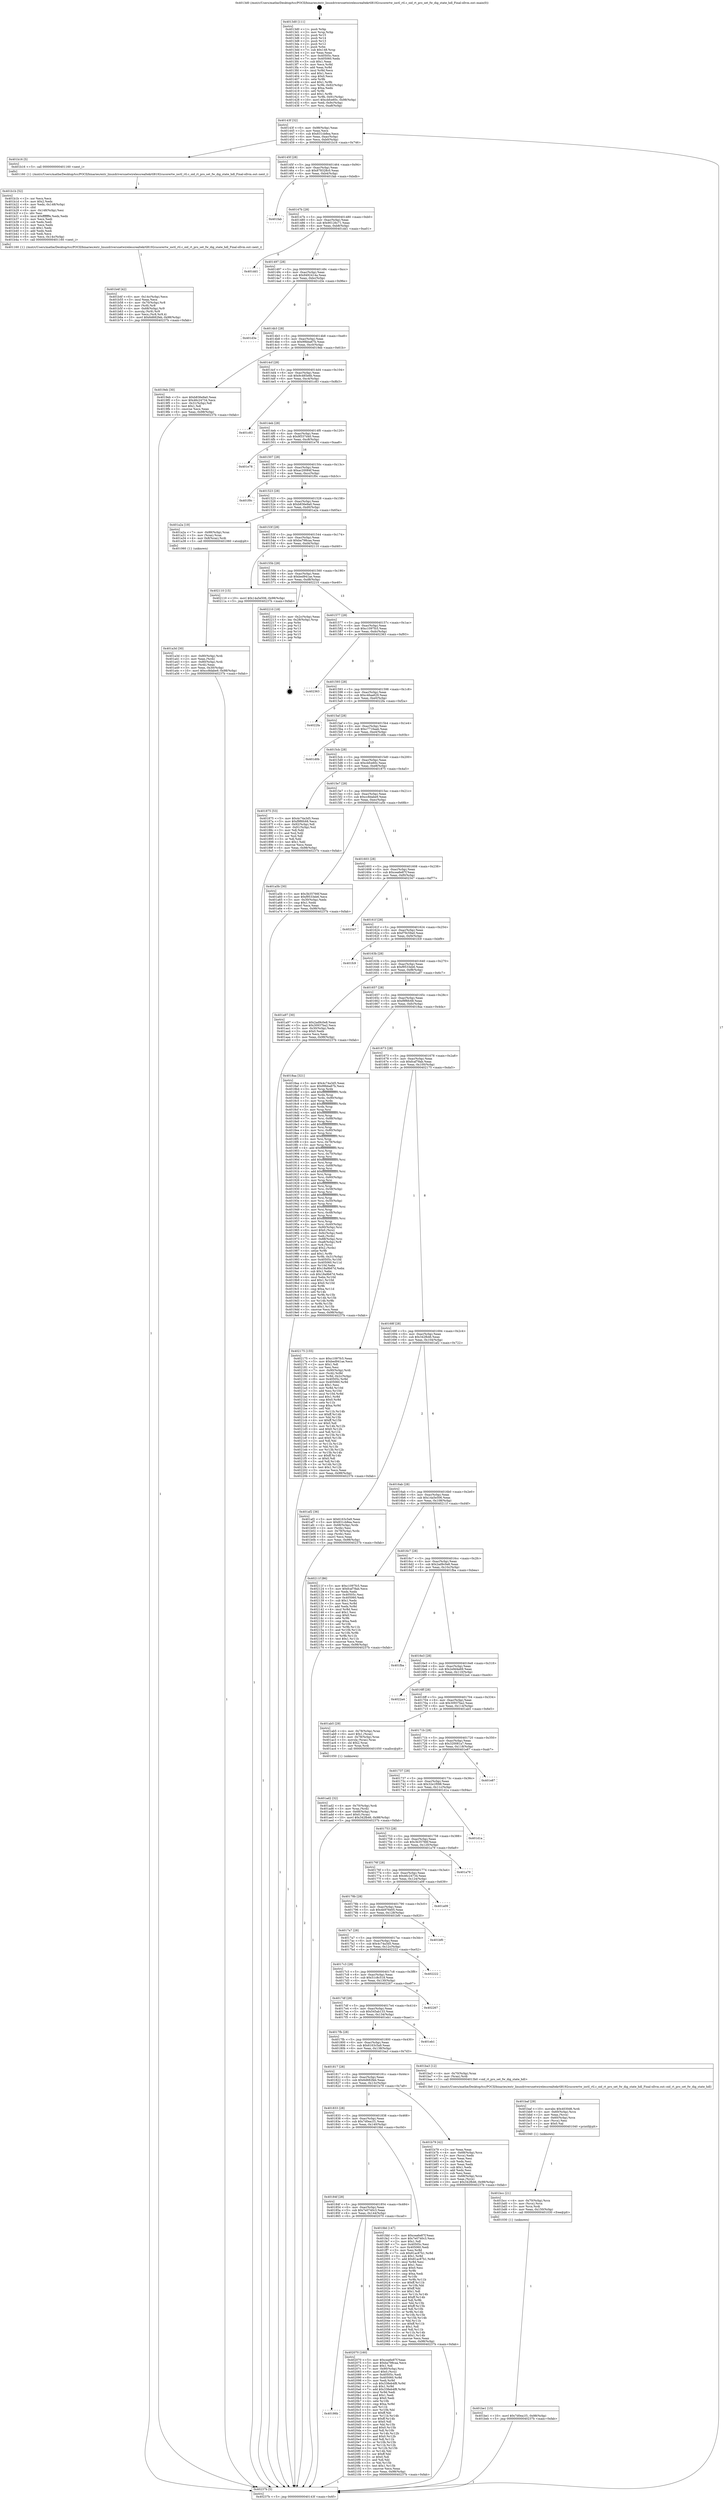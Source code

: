 digraph "0x4013d0" {
  label = "0x4013d0 (/mnt/c/Users/mathe/Desktop/tcc/POCII/binaries/extr_linuxdriversnetwirelessrealtekrtl8192cucorertw_ioctl_rtl.c_oid_rt_pro_set_fw_dig_state_hdl_Final-ollvm.out::main(0))"
  labelloc = "t"
  node[shape=record]

  Entry [label="",width=0.3,height=0.3,shape=circle,fillcolor=black,style=filled]
  "0x40143f" [label="{
     0x40143f [32]\l
     | [instrs]\l
     &nbsp;&nbsp;0x40143f \<+6\>: mov -0x98(%rbp),%eax\l
     &nbsp;&nbsp;0x401445 \<+2\>: mov %eax,%ecx\l
     &nbsp;&nbsp;0x401447 \<+6\>: sub $0x831cb8ea,%ecx\l
     &nbsp;&nbsp;0x40144d \<+6\>: mov %eax,-0xac(%rbp)\l
     &nbsp;&nbsp;0x401453 \<+6\>: mov %ecx,-0xb0(%rbp)\l
     &nbsp;&nbsp;0x401459 \<+6\>: je 0000000000401b16 \<main+0x746\>\l
  }"]
  "0x401b16" [label="{
     0x401b16 [5]\l
     | [instrs]\l
     &nbsp;&nbsp;0x401b16 \<+5\>: call 0000000000401160 \<next_i\>\l
     | [calls]\l
     &nbsp;&nbsp;0x401160 \{1\} (/mnt/c/Users/mathe/Desktop/tcc/POCII/binaries/extr_linuxdriversnetwirelessrealtekrtl8192cucorertw_ioctl_rtl.c_oid_rt_pro_set_fw_dig_state_hdl_Final-ollvm.out::next_i)\l
  }"]
  "0x40145f" [label="{
     0x40145f [28]\l
     | [instrs]\l
     &nbsp;&nbsp;0x40145f \<+5\>: jmp 0000000000401464 \<main+0x94\>\l
     &nbsp;&nbsp;0x401464 \<+6\>: mov -0xac(%rbp),%eax\l
     &nbsp;&nbsp;0x40146a \<+5\>: sub $0x878328c0,%eax\l
     &nbsp;&nbsp;0x40146f \<+6\>: mov %eax,-0xb4(%rbp)\l
     &nbsp;&nbsp;0x401475 \<+6\>: je 0000000000401fab \<main+0xbdb\>\l
  }"]
  Exit [label="",width=0.3,height=0.3,shape=circle,fillcolor=black,style=filled,peripheries=2]
  "0x401fab" [label="{
     0x401fab\l
  }", style=dashed]
  "0x40147b" [label="{
     0x40147b [28]\l
     | [instrs]\l
     &nbsp;&nbsp;0x40147b \<+5\>: jmp 0000000000401480 \<main+0xb0\>\l
     &nbsp;&nbsp;0x401480 \<+6\>: mov -0xac(%rbp),%eax\l
     &nbsp;&nbsp;0x401486 \<+5\>: sub $0x90126c71,%eax\l
     &nbsp;&nbsp;0x40148b \<+6\>: mov %eax,-0xb8(%rbp)\l
     &nbsp;&nbsp;0x401491 \<+6\>: je 0000000000401dd1 \<main+0xa01\>\l
  }"]
  "0x40186b" [label="{
     0x40186b\l
  }", style=dashed]
  "0x401dd1" [label="{
     0x401dd1\l
  }", style=dashed]
  "0x401497" [label="{
     0x401497 [28]\l
     | [instrs]\l
     &nbsp;&nbsp;0x401497 \<+5\>: jmp 000000000040149c \<main+0xcc\>\l
     &nbsp;&nbsp;0x40149c \<+6\>: mov -0xac(%rbp),%eax\l
     &nbsp;&nbsp;0x4014a2 \<+5\>: sub $0x9492414a,%eax\l
     &nbsp;&nbsp;0x4014a7 \<+6\>: mov %eax,-0xbc(%rbp)\l
     &nbsp;&nbsp;0x4014ad \<+6\>: je 0000000000401d3e \<main+0x96e\>\l
  }"]
  "0x402070" [label="{
     0x402070 [160]\l
     | [instrs]\l
     &nbsp;&nbsp;0x402070 \<+5\>: mov $0xcea6e87f,%eax\l
     &nbsp;&nbsp;0x402075 \<+5\>: mov $0xba798caa,%ecx\l
     &nbsp;&nbsp;0x40207a \<+2\>: mov $0x1,%dl\l
     &nbsp;&nbsp;0x40207c \<+7\>: mov -0x90(%rbp),%rsi\l
     &nbsp;&nbsp;0x402083 \<+6\>: movl $0x0,(%rsi)\l
     &nbsp;&nbsp;0x402089 \<+7\>: mov 0x40505c,%edi\l
     &nbsp;&nbsp;0x402090 \<+8\>: mov 0x405060,%r8d\l
     &nbsp;&nbsp;0x402098 \<+3\>: mov %edi,%r9d\l
     &nbsp;&nbsp;0x40209b \<+7\>: sub $0x338eb4f8,%r9d\l
     &nbsp;&nbsp;0x4020a2 \<+4\>: sub $0x1,%r9d\l
     &nbsp;&nbsp;0x4020a6 \<+7\>: add $0x338eb4f8,%r9d\l
     &nbsp;&nbsp;0x4020ad \<+4\>: imul %r9d,%edi\l
     &nbsp;&nbsp;0x4020b1 \<+3\>: and $0x1,%edi\l
     &nbsp;&nbsp;0x4020b4 \<+3\>: cmp $0x0,%edi\l
     &nbsp;&nbsp;0x4020b7 \<+4\>: sete %r10b\l
     &nbsp;&nbsp;0x4020bb \<+4\>: cmp $0xa,%r8d\l
     &nbsp;&nbsp;0x4020bf \<+4\>: setl %r11b\l
     &nbsp;&nbsp;0x4020c3 \<+3\>: mov %r10b,%bl\l
     &nbsp;&nbsp;0x4020c6 \<+3\>: xor $0xff,%bl\l
     &nbsp;&nbsp;0x4020c9 \<+3\>: mov %r11b,%r14b\l
     &nbsp;&nbsp;0x4020cc \<+4\>: xor $0xff,%r14b\l
     &nbsp;&nbsp;0x4020d0 \<+3\>: xor $0x0,%dl\l
     &nbsp;&nbsp;0x4020d3 \<+3\>: mov %bl,%r15b\l
     &nbsp;&nbsp;0x4020d6 \<+4\>: and $0x0,%r15b\l
     &nbsp;&nbsp;0x4020da \<+3\>: and %dl,%r10b\l
     &nbsp;&nbsp;0x4020dd \<+3\>: mov %r14b,%r12b\l
     &nbsp;&nbsp;0x4020e0 \<+4\>: and $0x0,%r12b\l
     &nbsp;&nbsp;0x4020e4 \<+3\>: and %dl,%r11b\l
     &nbsp;&nbsp;0x4020e7 \<+3\>: or %r10b,%r15b\l
     &nbsp;&nbsp;0x4020ea \<+3\>: or %r11b,%r12b\l
     &nbsp;&nbsp;0x4020ed \<+3\>: xor %r12b,%r15b\l
     &nbsp;&nbsp;0x4020f0 \<+3\>: or %r14b,%bl\l
     &nbsp;&nbsp;0x4020f3 \<+3\>: xor $0xff,%bl\l
     &nbsp;&nbsp;0x4020f6 \<+3\>: or $0x0,%dl\l
     &nbsp;&nbsp;0x4020f9 \<+2\>: and %dl,%bl\l
     &nbsp;&nbsp;0x4020fb \<+3\>: or %bl,%r15b\l
     &nbsp;&nbsp;0x4020fe \<+4\>: test $0x1,%r15b\l
     &nbsp;&nbsp;0x402102 \<+3\>: cmovne %ecx,%eax\l
     &nbsp;&nbsp;0x402105 \<+6\>: mov %eax,-0x98(%rbp)\l
     &nbsp;&nbsp;0x40210b \<+5\>: jmp 000000000040237b \<main+0xfab\>\l
  }"]
  "0x401d3e" [label="{
     0x401d3e\l
  }", style=dashed]
  "0x4014b3" [label="{
     0x4014b3 [28]\l
     | [instrs]\l
     &nbsp;&nbsp;0x4014b3 \<+5\>: jmp 00000000004014b8 \<main+0xe8\>\l
     &nbsp;&nbsp;0x4014b8 \<+6\>: mov -0xac(%rbp),%eax\l
     &nbsp;&nbsp;0x4014be \<+5\>: sub $0x99bba67b,%eax\l
     &nbsp;&nbsp;0x4014c3 \<+6\>: mov %eax,-0xc0(%rbp)\l
     &nbsp;&nbsp;0x4014c9 \<+6\>: je 00000000004019eb \<main+0x61b\>\l
  }"]
  "0x40184f" [label="{
     0x40184f [28]\l
     | [instrs]\l
     &nbsp;&nbsp;0x40184f \<+5\>: jmp 0000000000401854 \<main+0x484\>\l
     &nbsp;&nbsp;0x401854 \<+6\>: mov -0xac(%rbp),%eax\l
     &nbsp;&nbsp;0x40185a \<+5\>: sub $0x7e0740c3,%eax\l
     &nbsp;&nbsp;0x40185f \<+6\>: mov %eax,-0x144(%rbp)\l
     &nbsp;&nbsp;0x401865 \<+6\>: je 0000000000402070 \<main+0xca0\>\l
  }"]
  "0x4019eb" [label="{
     0x4019eb [30]\l
     | [instrs]\l
     &nbsp;&nbsp;0x4019eb \<+5\>: mov $0xb836e9a0,%eax\l
     &nbsp;&nbsp;0x4019f0 \<+5\>: mov $0x46c24734,%ecx\l
     &nbsp;&nbsp;0x4019f5 \<+3\>: mov -0x31(%rbp),%dl\l
     &nbsp;&nbsp;0x4019f8 \<+3\>: test $0x1,%dl\l
     &nbsp;&nbsp;0x4019fb \<+3\>: cmovne %ecx,%eax\l
     &nbsp;&nbsp;0x4019fe \<+6\>: mov %eax,-0x98(%rbp)\l
     &nbsp;&nbsp;0x401a04 \<+5\>: jmp 000000000040237b \<main+0xfab\>\l
  }"]
  "0x4014cf" [label="{
     0x4014cf [28]\l
     | [instrs]\l
     &nbsp;&nbsp;0x4014cf \<+5\>: jmp 00000000004014d4 \<main+0x104\>\l
     &nbsp;&nbsp;0x4014d4 \<+6\>: mov -0xac(%rbp),%eax\l
     &nbsp;&nbsp;0x4014da \<+5\>: sub $0x9c485e6b,%eax\l
     &nbsp;&nbsp;0x4014df \<+6\>: mov %eax,-0xc4(%rbp)\l
     &nbsp;&nbsp;0x4014e5 \<+6\>: je 0000000000401c83 \<main+0x8b3\>\l
  }"]
  "0x401fdd" [label="{
     0x401fdd [147]\l
     | [instrs]\l
     &nbsp;&nbsp;0x401fdd \<+5\>: mov $0xcea6e87f,%eax\l
     &nbsp;&nbsp;0x401fe2 \<+5\>: mov $0x7e0740c3,%ecx\l
     &nbsp;&nbsp;0x401fe7 \<+2\>: mov $0x1,%dl\l
     &nbsp;&nbsp;0x401fe9 \<+7\>: mov 0x40505c,%esi\l
     &nbsp;&nbsp;0x401ff0 \<+7\>: mov 0x405060,%edi\l
     &nbsp;&nbsp;0x401ff7 \<+3\>: mov %esi,%r8d\l
     &nbsp;&nbsp;0x401ffa \<+7\>: sub $0x81ac87b1,%r8d\l
     &nbsp;&nbsp;0x402001 \<+4\>: sub $0x1,%r8d\l
     &nbsp;&nbsp;0x402005 \<+7\>: add $0x81ac87b1,%r8d\l
     &nbsp;&nbsp;0x40200c \<+4\>: imul %r8d,%esi\l
     &nbsp;&nbsp;0x402010 \<+3\>: and $0x1,%esi\l
     &nbsp;&nbsp;0x402013 \<+3\>: cmp $0x0,%esi\l
     &nbsp;&nbsp;0x402016 \<+4\>: sete %r9b\l
     &nbsp;&nbsp;0x40201a \<+3\>: cmp $0xa,%edi\l
     &nbsp;&nbsp;0x40201d \<+4\>: setl %r10b\l
     &nbsp;&nbsp;0x402021 \<+3\>: mov %r9b,%r11b\l
     &nbsp;&nbsp;0x402024 \<+4\>: xor $0xff,%r11b\l
     &nbsp;&nbsp;0x402028 \<+3\>: mov %r10b,%bl\l
     &nbsp;&nbsp;0x40202b \<+3\>: xor $0xff,%bl\l
     &nbsp;&nbsp;0x40202e \<+3\>: xor $0x1,%dl\l
     &nbsp;&nbsp;0x402031 \<+3\>: mov %r11b,%r14b\l
     &nbsp;&nbsp;0x402034 \<+4\>: and $0xff,%r14b\l
     &nbsp;&nbsp;0x402038 \<+3\>: and %dl,%r9b\l
     &nbsp;&nbsp;0x40203b \<+3\>: mov %bl,%r15b\l
     &nbsp;&nbsp;0x40203e \<+4\>: and $0xff,%r15b\l
     &nbsp;&nbsp;0x402042 \<+3\>: and %dl,%r10b\l
     &nbsp;&nbsp;0x402045 \<+3\>: or %r9b,%r14b\l
     &nbsp;&nbsp;0x402048 \<+3\>: or %r10b,%r15b\l
     &nbsp;&nbsp;0x40204b \<+3\>: xor %r15b,%r14b\l
     &nbsp;&nbsp;0x40204e \<+3\>: or %bl,%r11b\l
     &nbsp;&nbsp;0x402051 \<+4\>: xor $0xff,%r11b\l
     &nbsp;&nbsp;0x402055 \<+3\>: or $0x1,%dl\l
     &nbsp;&nbsp;0x402058 \<+3\>: and %dl,%r11b\l
     &nbsp;&nbsp;0x40205b \<+3\>: or %r11b,%r14b\l
     &nbsp;&nbsp;0x40205e \<+4\>: test $0x1,%r14b\l
     &nbsp;&nbsp;0x402062 \<+3\>: cmovne %ecx,%eax\l
     &nbsp;&nbsp;0x402065 \<+6\>: mov %eax,-0x98(%rbp)\l
     &nbsp;&nbsp;0x40206b \<+5\>: jmp 000000000040237b \<main+0xfab\>\l
  }"]
  "0x401c83" [label="{
     0x401c83\l
  }", style=dashed]
  "0x4014eb" [label="{
     0x4014eb [28]\l
     | [instrs]\l
     &nbsp;&nbsp;0x4014eb \<+5\>: jmp 00000000004014f0 \<main+0x120\>\l
     &nbsp;&nbsp;0x4014f0 \<+6\>: mov -0xac(%rbp),%eax\l
     &nbsp;&nbsp;0x4014f6 \<+5\>: sub $0x9f337d40,%eax\l
     &nbsp;&nbsp;0x4014fb \<+6\>: mov %eax,-0xc8(%rbp)\l
     &nbsp;&nbsp;0x401501 \<+6\>: je 0000000000401e78 \<main+0xaa8\>\l
  }"]
  "0x401be1" [label="{
     0x401be1 [15]\l
     | [instrs]\l
     &nbsp;&nbsp;0x401be1 \<+10\>: movl $0x7d0ea1f1,-0x98(%rbp)\l
     &nbsp;&nbsp;0x401beb \<+5\>: jmp 000000000040237b \<main+0xfab\>\l
  }"]
  "0x401e78" [label="{
     0x401e78\l
  }", style=dashed]
  "0x401507" [label="{
     0x401507 [28]\l
     | [instrs]\l
     &nbsp;&nbsp;0x401507 \<+5\>: jmp 000000000040150c \<main+0x13c\>\l
     &nbsp;&nbsp;0x40150c \<+6\>: mov -0xac(%rbp),%eax\l
     &nbsp;&nbsp;0x401512 \<+5\>: sub $0xac20084f,%eax\l
     &nbsp;&nbsp;0x401517 \<+6\>: mov %eax,-0xcc(%rbp)\l
     &nbsp;&nbsp;0x40151d \<+6\>: je 0000000000401f0c \<main+0xb3c\>\l
  }"]
  "0x401bcc" [label="{
     0x401bcc [21]\l
     | [instrs]\l
     &nbsp;&nbsp;0x401bcc \<+4\>: mov -0x70(%rbp),%rcx\l
     &nbsp;&nbsp;0x401bd0 \<+3\>: mov (%rcx),%rcx\l
     &nbsp;&nbsp;0x401bd3 \<+3\>: mov %rcx,%rdi\l
     &nbsp;&nbsp;0x401bd6 \<+6\>: mov %eax,-0x150(%rbp)\l
     &nbsp;&nbsp;0x401bdc \<+5\>: call 0000000000401030 \<free@plt\>\l
     | [calls]\l
     &nbsp;&nbsp;0x401030 \{1\} (unknown)\l
  }"]
  "0x401f0c" [label="{
     0x401f0c\l
  }", style=dashed]
  "0x401523" [label="{
     0x401523 [28]\l
     | [instrs]\l
     &nbsp;&nbsp;0x401523 \<+5\>: jmp 0000000000401528 \<main+0x158\>\l
     &nbsp;&nbsp;0x401528 \<+6\>: mov -0xac(%rbp),%eax\l
     &nbsp;&nbsp;0x40152e \<+5\>: sub $0xb836e9a0,%eax\l
     &nbsp;&nbsp;0x401533 \<+6\>: mov %eax,-0xd0(%rbp)\l
     &nbsp;&nbsp;0x401539 \<+6\>: je 0000000000401a2a \<main+0x65a\>\l
  }"]
  "0x401baf" [label="{
     0x401baf [29]\l
     | [instrs]\l
     &nbsp;&nbsp;0x401baf \<+10\>: movabs $0x4030d6,%rdi\l
     &nbsp;&nbsp;0x401bb9 \<+4\>: mov -0x60(%rbp),%rcx\l
     &nbsp;&nbsp;0x401bbd \<+2\>: mov %eax,(%rcx)\l
     &nbsp;&nbsp;0x401bbf \<+4\>: mov -0x60(%rbp),%rcx\l
     &nbsp;&nbsp;0x401bc3 \<+2\>: mov (%rcx),%esi\l
     &nbsp;&nbsp;0x401bc5 \<+2\>: mov $0x0,%al\l
     &nbsp;&nbsp;0x401bc7 \<+5\>: call 0000000000401040 \<printf@plt\>\l
     | [calls]\l
     &nbsp;&nbsp;0x401040 \{1\} (unknown)\l
  }"]
  "0x401a2a" [label="{
     0x401a2a [19]\l
     | [instrs]\l
     &nbsp;&nbsp;0x401a2a \<+7\>: mov -0x88(%rbp),%rax\l
     &nbsp;&nbsp;0x401a31 \<+3\>: mov (%rax),%rax\l
     &nbsp;&nbsp;0x401a34 \<+4\>: mov 0x8(%rax),%rdi\l
     &nbsp;&nbsp;0x401a38 \<+5\>: call 0000000000401060 \<atoi@plt\>\l
     | [calls]\l
     &nbsp;&nbsp;0x401060 \{1\} (unknown)\l
  }"]
  "0x40153f" [label="{
     0x40153f [28]\l
     | [instrs]\l
     &nbsp;&nbsp;0x40153f \<+5\>: jmp 0000000000401544 \<main+0x174\>\l
     &nbsp;&nbsp;0x401544 \<+6\>: mov -0xac(%rbp),%eax\l
     &nbsp;&nbsp;0x40154a \<+5\>: sub $0xba798caa,%eax\l
     &nbsp;&nbsp;0x40154f \<+6\>: mov %eax,-0xd4(%rbp)\l
     &nbsp;&nbsp;0x401555 \<+6\>: je 0000000000402110 \<main+0xd40\>\l
  }"]
  "0x401833" [label="{
     0x401833 [28]\l
     | [instrs]\l
     &nbsp;&nbsp;0x401833 \<+5\>: jmp 0000000000401838 \<main+0x468\>\l
     &nbsp;&nbsp;0x401838 \<+6\>: mov -0xac(%rbp),%eax\l
     &nbsp;&nbsp;0x40183e \<+5\>: sub $0x7d0ea1f1,%eax\l
     &nbsp;&nbsp;0x401843 \<+6\>: mov %eax,-0x140(%rbp)\l
     &nbsp;&nbsp;0x401849 \<+6\>: je 0000000000401fdd \<main+0xc0d\>\l
  }"]
  "0x402110" [label="{
     0x402110 [15]\l
     | [instrs]\l
     &nbsp;&nbsp;0x402110 \<+10\>: movl $0x14a5e506,-0x98(%rbp)\l
     &nbsp;&nbsp;0x40211a \<+5\>: jmp 000000000040237b \<main+0xfab\>\l
  }"]
  "0x40155b" [label="{
     0x40155b [28]\l
     | [instrs]\l
     &nbsp;&nbsp;0x40155b \<+5\>: jmp 0000000000401560 \<main+0x190\>\l
     &nbsp;&nbsp;0x401560 \<+6\>: mov -0xac(%rbp),%eax\l
     &nbsp;&nbsp;0x401566 \<+5\>: sub $0xbed941ae,%eax\l
     &nbsp;&nbsp;0x40156b \<+6\>: mov %eax,-0xd8(%rbp)\l
     &nbsp;&nbsp;0x401571 \<+6\>: je 0000000000402210 \<main+0xe40\>\l
  }"]
  "0x401b79" [label="{
     0x401b79 [42]\l
     | [instrs]\l
     &nbsp;&nbsp;0x401b79 \<+2\>: xor %eax,%eax\l
     &nbsp;&nbsp;0x401b7b \<+4\>: mov -0x68(%rbp),%rcx\l
     &nbsp;&nbsp;0x401b7f \<+2\>: mov (%rcx),%edx\l
     &nbsp;&nbsp;0x401b81 \<+2\>: mov %eax,%esi\l
     &nbsp;&nbsp;0x401b83 \<+2\>: sub %edx,%esi\l
     &nbsp;&nbsp;0x401b85 \<+2\>: mov %eax,%edx\l
     &nbsp;&nbsp;0x401b87 \<+3\>: sub $0x1,%edx\l
     &nbsp;&nbsp;0x401b8a \<+2\>: add %edx,%esi\l
     &nbsp;&nbsp;0x401b8c \<+2\>: sub %esi,%eax\l
     &nbsp;&nbsp;0x401b8e \<+4\>: mov -0x68(%rbp),%rcx\l
     &nbsp;&nbsp;0x401b92 \<+2\>: mov %eax,(%rcx)\l
     &nbsp;&nbsp;0x401b94 \<+10\>: movl $0x342fb46,-0x98(%rbp)\l
     &nbsp;&nbsp;0x401b9e \<+5\>: jmp 000000000040237b \<main+0xfab\>\l
  }"]
  "0x402210" [label="{
     0x402210 [18]\l
     | [instrs]\l
     &nbsp;&nbsp;0x402210 \<+3\>: mov -0x2c(%rbp),%eax\l
     &nbsp;&nbsp;0x402213 \<+4\>: lea -0x28(%rbp),%rsp\l
     &nbsp;&nbsp;0x402217 \<+1\>: pop %rbx\l
     &nbsp;&nbsp;0x402218 \<+2\>: pop %r12\l
     &nbsp;&nbsp;0x40221a \<+2\>: pop %r13\l
     &nbsp;&nbsp;0x40221c \<+2\>: pop %r14\l
     &nbsp;&nbsp;0x40221e \<+2\>: pop %r15\l
     &nbsp;&nbsp;0x402220 \<+1\>: pop %rbp\l
     &nbsp;&nbsp;0x402221 \<+1\>: ret\l
  }"]
  "0x401577" [label="{
     0x401577 [28]\l
     | [instrs]\l
     &nbsp;&nbsp;0x401577 \<+5\>: jmp 000000000040157c \<main+0x1ac\>\l
     &nbsp;&nbsp;0x40157c \<+6\>: mov -0xac(%rbp),%eax\l
     &nbsp;&nbsp;0x401582 \<+5\>: sub $0xc1097fc5,%eax\l
     &nbsp;&nbsp;0x401587 \<+6\>: mov %eax,-0xdc(%rbp)\l
     &nbsp;&nbsp;0x40158d \<+6\>: je 0000000000402363 \<main+0xf93\>\l
  }"]
  "0x401817" [label="{
     0x401817 [28]\l
     | [instrs]\l
     &nbsp;&nbsp;0x401817 \<+5\>: jmp 000000000040181c \<main+0x44c\>\l
     &nbsp;&nbsp;0x40181c \<+6\>: mov -0xac(%rbp),%eax\l
     &nbsp;&nbsp;0x401822 \<+5\>: sub $0x6d682feb,%eax\l
     &nbsp;&nbsp;0x401827 \<+6\>: mov %eax,-0x13c(%rbp)\l
     &nbsp;&nbsp;0x40182d \<+6\>: je 0000000000401b79 \<main+0x7a9\>\l
  }"]
  "0x402363" [label="{
     0x402363\l
  }", style=dashed]
  "0x401593" [label="{
     0x401593 [28]\l
     | [instrs]\l
     &nbsp;&nbsp;0x401593 \<+5\>: jmp 0000000000401598 \<main+0x1c8\>\l
     &nbsp;&nbsp;0x401598 \<+6\>: mov -0xac(%rbp),%eax\l
     &nbsp;&nbsp;0x40159e \<+5\>: sub $0xc46aa629,%eax\l
     &nbsp;&nbsp;0x4015a3 \<+6\>: mov %eax,-0xe0(%rbp)\l
     &nbsp;&nbsp;0x4015a9 \<+6\>: je 00000000004022fa \<main+0xf2a\>\l
  }"]
  "0x401ba3" [label="{
     0x401ba3 [12]\l
     | [instrs]\l
     &nbsp;&nbsp;0x401ba3 \<+4\>: mov -0x70(%rbp),%rax\l
     &nbsp;&nbsp;0x401ba7 \<+3\>: mov (%rax),%rdi\l
     &nbsp;&nbsp;0x401baa \<+5\>: call 00000000004013b0 \<oid_rt_pro_set_fw_dig_state_hdl\>\l
     | [calls]\l
     &nbsp;&nbsp;0x4013b0 \{1\} (/mnt/c/Users/mathe/Desktop/tcc/POCII/binaries/extr_linuxdriversnetwirelessrealtekrtl8192cucorertw_ioctl_rtl.c_oid_rt_pro_set_fw_dig_state_hdl_Final-ollvm.out::oid_rt_pro_set_fw_dig_state_hdl)\l
  }"]
  "0x4022fa" [label="{
     0x4022fa\l
  }", style=dashed]
  "0x4015af" [label="{
     0x4015af [28]\l
     | [instrs]\l
     &nbsp;&nbsp;0x4015af \<+5\>: jmp 00000000004015b4 \<main+0x1e4\>\l
     &nbsp;&nbsp;0x4015b4 \<+6\>: mov -0xac(%rbp),%eax\l
     &nbsp;&nbsp;0x4015ba \<+5\>: sub $0xc7716aab,%eax\l
     &nbsp;&nbsp;0x4015bf \<+6\>: mov %eax,-0xe4(%rbp)\l
     &nbsp;&nbsp;0x4015c5 \<+6\>: je 0000000000401d0b \<main+0x93b\>\l
  }"]
  "0x4017fb" [label="{
     0x4017fb [28]\l
     | [instrs]\l
     &nbsp;&nbsp;0x4017fb \<+5\>: jmp 0000000000401800 \<main+0x430\>\l
     &nbsp;&nbsp;0x401800 \<+6\>: mov -0xac(%rbp),%eax\l
     &nbsp;&nbsp;0x401806 \<+5\>: sub $0x6163c5a9,%eax\l
     &nbsp;&nbsp;0x40180b \<+6\>: mov %eax,-0x138(%rbp)\l
     &nbsp;&nbsp;0x401811 \<+6\>: je 0000000000401ba3 \<main+0x7d3\>\l
  }"]
  "0x401d0b" [label="{
     0x401d0b\l
  }", style=dashed]
  "0x4015cb" [label="{
     0x4015cb [28]\l
     | [instrs]\l
     &nbsp;&nbsp;0x4015cb \<+5\>: jmp 00000000004015d0 \<main+0x200\>\l
     &nbsp;&nbsp;0x4015d0 \<+6\>: mov -0xac(%rbp),%eax\l
     &nbsp;&nbsp;0x4015d6 \<+5\>: sub $0xcbfce60c,%eax\l
     &nbsp;&nbsp;0x4015db \<+6\>: mov %eax,-0xe8(%rbp)\l
     &nbsp;&nbsp;0x4015e1 \<+6\>: je 0000000000401875 \<main+0x4a5\>\l
  }"]
  "0x401eb1" [label="{
     0x401eb1\l
  }", style=dashed]
  "0x401875" [label="{
     0x401875 [53]\l
     | [instrs]\l
     &nbsp;&nbsp;0x401875 \<+5\>: mov $0x4c74a3d5,%eax\l
     &nbsp;&nbsp;0x40187a \<+5\>: mov $0xf9f6fc68,%ecx\l
     &nbsp;&nbsp;0x40187f \<+6\>: mov -0x92(%rbp),%dl\l
     &nbsp;&nbsp;0x401885 \<+7\>: mov -0x91(%rbp),%sil\l
     &nbsp;&nbsp;0x40188c \<+3\>: mov %dl,%dil\l
     &nbsp;&nbsp;0x40188f \<+3\>: and %sil,%dil\l
     &nbsp;&nbsp;0x401892 \<+3\>: xor %sil,%dl\l
     &nbsp;&nbsp;0x401895 \<+3\>: or %dl,%dil\l
     &nbsp;&nbsp;0x401898 \<+4\>: test $0x1,%dil\l
     &nbsp;&nbsp;0x40189c \<+3\>: cmovne %ecx,%eax\l
     &nbsp;&nbsp;0x40189f \<+6\>: mov %eax,-0x98(%rbp)\l
     &nbsp;&nbsp;0x4018a5 \<+5\>: jmp 000000000040237b \<main+0xfab\>\l
  }"]
  "0x4015e7" [label="{
     0x4015e7 [28]\l
     | [instrs]\l
     &nbsp;&nbsp;0x4015e7 \<+5\>: jmp 00000000004015ec \<main+0x21c\>\l
     &nbsp;&nbsp;0x4015ec \<+6\>: mov -0xac(%rbp),%eax\l
     &nbsp;&nbsp;0x4015f2 \<+5\>: sub $0xcc8dabe9,%eax\l
     &nbsp;&nbsp;0x4015f7 \<+6\>: mov %eax,-0xec(%rbp)\l
     &nbsp;&nbsp;0x4015fd \<+6\>: je 0000000000401a5b \<main+0x68b\>\l
  }"]
  "0x40237b" [label="{
     0x40237b [5]\l
     | [instrs]\l
     &nbsp;&nbsp;0x40237b \<+5\>: jmp 000000000040143f \<main+0x6f\>\l
  }"]
  "0x4013d0" [label="{
     0x4013d0 [111]\l
     | [instrs]\l
     &nbsp;&nbsp;0x4013d0 \<+1\>: push %rbp\l
     &nbsp;&nbsp;0x4013d1 \<+3\>: mov %rsp,%rbp\l
     &nbsp;&nbsp;0x4013d4 \<+2\>: push %r15\l
     &nbsp;&nbsp;0x4013d6 \<+2\>: push %r14\l
     &nbsp;&nbsp;0x4013d8 \<+2\>: push %r13\l
     &nbsp;&nbsp;0x4013da \<+2\>: push %r12\l
     &nbsp;&nbsp;0x4013dc \<+1\>: push %rbx\l
     &nbsp;&nbsp;0x4013dd \<+7\>: sub $0x148,%rsp\l
     &nbsp;&nbsp;0x4013e4 \<+2\>: xor %eax,%eax\l
     &nbsp;&nbsp;0x4013e6 \<+7\>: mov 0x40505c,%ecx\l
     &nbsp;&nbsp;0x4013ed \<+7\>: mov 0x405060,%edx\l
     &nbsp;&nbsp;0x4013f4 \<+3\>: sub $0x1,%eax\l
     &nbsp;&nbsp;0x4013f7 \<+3\>: mov %ecx,%r8d\l
     &nbsp;&nbsp;0x4013fa \<+3\>: add %eax,%r8d\l
     &nbsp;&nbsp;0x4013fd \<+4\>: imul %r8d,%ecx\l
     &nbsp;&nbsp;0x401401 \<+3\>: and $0x1,%ecx\l
     &nbsp;&nbsp;0x401404 \<+3\>: cmp $0x0,%ecx\l
     &nbsp;&nbsp;0x401407 \<+4\>: sete %r9b\l
     &nbsp;&nbsp;0x40140b \<+4\>: and $0x1,%r9b\l
     &nbsp;&nbsp;0x40140f \<+7\>: mov %r9b,-0x92(%rbp)\l
     &nbsp;&nbsp;0x401416 \<+3\>: cmp $0xa,%edx\l
     &nbsp;&nbsp;0x401419 \<+4\>: setl %r9b\l
     &nbsp;&nbsp;0x40141d \<+4\>: and $0x1,%r9b\l
     &nbsp;&nbsp;0x401421 \<+7\>: mov %r9b,-0x91(%rbp)\l
     &nbsp;&nbsp;0x401428 \<+10\>: movl $0xcbfce60c,-0x98(%rbp)\l
     &nbsp;&nbsp;0x401432 \<+6\>: mov %edi,-0x9c(%rbp)\l
     &nbsp;&nbsp;0x401438 \<+7\>: mov %rsi,-0xa8(%rbp)\l
  }"]
  "0x4017df" [label="{
     0x4017df [28]\l
     | [instrs]\l
     &nbsp;&nbsp;0x4017df \<+5\>: jmp 00000000004017e4 \<main+0x414\>\l
     &nbsp;&nbsp;0x4017e4 \<+6\>: mov -0xac(%rbp),%eax\l
     &nbsp;&nbsp;0x4017ea \<+5\>: sub $0x545ab133,%eax\l
     &nbsp;&nbsp;0x4017ef \<+6\>: mov %eax,-0x134(%rbp)\l
     &nbsp;&nbsp;0x4017f5 \<+6\>: je 0000000000401eb1 \<main+0xae1\>\l
  }"]
  "0x401a5b" [label="{
     0x401a5b [30]\l
     | [instrs]\l
     &nbsp;&nbsp;0x401a5b \<+5\>: mov $0x3b35766f,%eax\l
     &nbsp;&nbsp;0x401a60 \<+5\>: mov $0xf9533eb6,%ecx\l
     &nbsp;&nbsp;0x401a65 \<+3\>: mov -0x30(%rbp),%edx\l
     &nbsp;&nbsp;0x401a68 \<+3\>: cmp $0x1,%edx\l
     &nbsp;&nbsp;0x401a6b \<+3\>: cmovl %ecx,%eax\l
     &nbsp;&nbsp;0x401a6e \<+6\>: mov %eax,-0x98(%rbp)\l
     &nbsp;&nbsp;0x401a74 \<+5\>: jmp 000000000040237b \<main+0xfab\>\l
  }"]
  "0x401603" [label="{
     0x401603 [28]\l
     | [instrs]\l
     &nbsp;&nbsp;0x401603 \<+5\>: jmp 0000000000401608 \<main+0x238\>\l
     &nbsp;&nbsp;0x401608 \<+6\>: mov -0xac(%rbp),%eax\l
     &nbsp;&nbsp;0x40160e \<+5\>: sub $0xcea6e87f,%eax\l
     &nbsp;&nbsp;0x401613 \<+6\>: mov %eax,-0xf0(%rbp)\l
     &nbsp;&nbsp;0x401619 \<+6\>: je 0000000000402347 \<main+0xf77\>\l
  }"]
  "0x402267" [label="{
     0x402267\l
  }", style=dashed]
  "0x402347" [label="{
     0x402347\l
  }", style=dashed]
  "0x40161f" [label="{
     0x40161f [28]\l
     | [instrs]\l
     &nbsp;&nbsp;0x40161f \<+5\>: jmp 0000000000401624 \<main+0x254\>\l
     &nbsp;&nbsp;0x401624 \<+6\>: mov -0xac(%rbp),%eax\l
     &nbsp;&nbsp;0x40162a \<+5\>: sub $0xf79c59a0,%eax\l
     &nbsp;&nbsp;0x40162f \<+6\>: mov %eax,-0xf4(%rbp)\l
     &nbsp;&nbsp;0x401635 \<+6\>: je 0000000000401fc9 \<main+0xbf9\>\l
  }"]
  "0x4017c3" [label="{
     0x4017c3 [28]\l
     | [instrs]\l
     &nbsp;&nbsp;0x4017c3 \<+5\>: jmp 00000000004017c8 \<main+0x3f8\>\l
     &nbsp;&nbsp;0x4017c8 \<+6\>: mov -0xac(%rbp),%eax\l
     &nbsp;&nbsp;0x4017ce \<+5\>: sub $0x51c8c518,%eax\l
     &nbsp;&nbsp;0x4017d3 \<+6\>: mov %eax,-0x130(%rbp)\l
     &nbsp;&nbsp;0x4017d9 \<+6\>: je 0000000000402267 \<main+0xe97\>\l
  }"]
  "0x401fc9" [label="{
     0x401fc9\l
  }", style=dashed]
  "0x40163b" [label="{
     0x40163b [28]\l
     | [instrs]\l
     &nbsp;&nbsp;0x40163b \<+5\>: jmp 0000000000401640 \<main+0x270\>\l
     &nbsp;&nbsp;0x401640 \<+6\>: mov -0xac(%rbp),%eax\l
     &nbsp;&nbsp;0x401646 \<+5\>: sub $0xf9533eb6,%eax\l
     &nbsp;&nbsp;0x40164b \<+6\>: mov %eax,-0xf8(%rbp)\l
     &nbsp;&nbsp;0x401651 \<+6\>: je 0000000000401a97 \<main+0x6c7\>\l
  }"]
  "0x402222" [label="{
     0x402222\l
  }", style=dashed]
  "0x401a97" [label="{
     0x401a97 [30]\l
     | [instrs]\l
     &nbsp;&nbsp;0x401a97 \<+5\>: mov $0x2ad9c0e8,%eax\l
     &nbsp;&nbsp;0x401a9c \<+5\>: mov $0x30937ba2,%ecx\l
     &nbsp;&nbsp;0x401aa1 \<+3\>: mov -0x30(%rbp),%edx\l
     &nbsp;&nbsp;0x401aa4 \<+3\>: cmp $0x0,%edx\l
     &nbsp;&nbsp;0x401aa7 \<+3\>: cmove %ecx,%eax\l
     &nbsp;&nbsp;0x401aaa \<+6\>: mov %eax,-0x98(%rbp)\l
     &nbsp;&nbsp;0x401ab0 \<+5\>: jmp 000000000040237b \<main+0xfab\>\l
  }"]
  "0x401657" [label="{
     0x401657 [28]\l
     | [instrs]\l
     &nbsp;&nbsp;0x401657 \<+5\>: jmp 000000000040165c \<main+0x28c\>\l
     &nbsp;&nbsp;0x40165c \<+6\>: mov -0xac(%rbp),%eax\l
     &nbsp;&nbsp;0x401662 \<+5\>: sub $0xf9f6fc68,%eax\l
     &nbsp;&nbsp;0x401667 \<+6\>: mov %eax,-0xfc(%rbp)\l
     &nbsp;&nbsp;0x40166d \<+6\>: je 00000000004018aa \<main+0x4da\>\l
  }"]
  "0x4017a7" [label="{
     0x4017a7 [28]\l
     | [instrs]\l
     &nbsp;&nbsp;0x4017a7 \<+5\>: jmp 00000000004017ac \<main+0x3dc\>\l
     &nbsp;&nbsp;0x4017ac \<+6\>: mov -0xac(%rbp),%eax\l
     &nbsp;&nbsp;0x4017b2 \<+5\>: sub $0x4c74a3d5,%eax\l
     &nbsp;&nbsp;0x4017b7 \<+6\>: mov %eax,-0x12c(%rbp)\l
     &nbsp;&nbsp;0x4017bd \<+6\>: je 0000000000402222 \<main+0xe52\>\l
  }"]
  "0x4018aa" [label="{
     0x4018aa [321]\l
     | [instrs]\l
     &nbsp;&nbsp;0x4018aa \<+5\>: mov $0x4c74a3d5,%eax\l
     &nbsp;&nbsp;0x4018af \<+5\>: mov $0x99bba67b,%ecx\l
     &nbsp;&nbsp;0x4018b4 \<+3\>: mov %rsp,%rdx\l
     &nbsp;&nbsp;0x4018b7 \<+4\>: add $0xfffffffffffffff0,%rdx\l
     &nbsp;&nbsp;0x4018bb \<+3\>: mov %rdx,%rsp\l
     &nbsp;&nbsp;0x4018be \<+7\>: mov %rdx,-0x90(%rbp)\l
     &nbsp;&nbsp;0x4018c5 \<+3\>: mov %rsp,%rdx\l
     &nbsp;&nbsp;0x4018c8 \<+4\>: add $0xfffffffffffffff0,%rdx\l
     &nbsp;&nbsp;0x4018cc \<+3\>: mov %rdx,%rsp\l
     &nbsp;&nbsp;0x4018cf \<+3\>: mov %rsp,%rsi\l
     &nbsp;&nbsp;0x4018d2 \<+4\>: add $0xfffffffffffffff0,%rsi\l
     &nbsp;&nbsp;0x4018d6 \<+3\>: mov %rsi,%rsp\l
     &nbsp;&nbsp;0x4018d9 \<+7\>: mov %rsi,-0x88(%rbp)\l
     &nbsp;&nbsp;0x4018e0 \<+3\>: mov %rsp,%rsi\l
     &nbsp;&nbsp;0x4018e3 \<+4\>: add $0xfffffffffffffff0,%rsi\l
     &nbsp;&nbsp;0x4018e7 \<+3\>: mov %rsi,%rsp\l
     &nbsp;&nbsp;0x4018ea \<+4\>: mov %rsi,-0x80(%rbp)\l
     &nbsp;&nbsp;0x4018ee \<+3\>: mov %rsp,%rsi\l
     &nbsp;&nbsp;0x4018f1 \<+4\>: add $0xfffffffffffffff0,%rsi\l
     &nbsp;&nbsp;0x4018f5 \<+3\>: mov %rsi,%rsp\l
     &nbsp;&nbsp;0x4018f8 \<+4\>: mov %rsi,-0x78(%rbp)\l
     &nbsp;&nbsp;0x4018fc \<+3\>: mov %rsp,%rsi\l
     &nbsp;&nbsp;0x4018ff \<+4\>: add $0xfffffffffffffff0,%rsi\l
     &nbsp;&nbsp;0x401903 \<+3\>: mov %rsi,%rsp\l
     &nbsp;&nbsp;0x401906 \<+4\>: mov %rsi,-0x70(%rbp)\l
     &nbsp;&nbsp;0x40190a \<+3\>: mov %rsp,%rsi\l
     &nbsp;&nbsp;0x40190d \<+4\>: add $0xfffffffffffffff0,%rsi\l
     &nbsp;&nbsp;0x401911 \<+3\>: mov %rsi,%rsp\l
     &nbsp;&nbsp;0x401914 \<+4\>: mov %rsi,-0x68(%rbp)\l
     &nbsp;&nbsp;0x401918 \<+3\>: mov %rsp,%rsi\l
     &nbsp;&nbsp;0x40191b \<+4\>: add $0xfffffffffffffff0,%rsi\l
     &nbsp;&nbsp;0x40191f \<+3\>: mov %rsi,%rsp\l
     &nbsp;&nbsp;0x401922 \<+4\>: mov %rsi,-0x60(%rbp)\l
     &nbsp;&nbsp;0x401926 \<+3\>: mov %rsp,%rsi\l
     &nbsp;&nbsp;0x401929 \<+4\>: add $0xfffffffffffffff0,%rsi\l
     &nbsp;&nbsp;0x40192d \<+3\>: mov %rsi,%rsp\l
     &nbsp;&nbsp;0x401930 \<+4\>: mov %rsi,-0x58(%rbp)\l
     &nbsp;&nbsp;0x401934 \<+3\>: mov %rsp,%rsi\l
     &nbsp;&nbsp;0x401937 \<+4\>: add $0xfffffffffffffff0,%rsi\l
     &nbsp;&nbsp;0x40193b \<+3\>: mov %rsi,%rsp\l
     &nbsp;&nbsp;0x40193e \<+4\>: mov %rsi,-0x50(%rbp)\l
     &nbsp;&nbsp;0x401942 \<+3\>: mov %rsp,%rsi\l
     &nbsp;&nbsp;0x401945 \<+4\>: add $0xfffffffffffffff0,%rsi\l
     &nbsp;&nbsp;0x401949 \<+3\>: mov %rsi,%rsp\l
     &nbsp;&nbsp;0x40194c \<+4\>: mov %rsi,-0x48(%rbp)\l
     &nbsp;&nbsp;0x401950 \<+3\>: mov %rsp,%rsi\l
     &nbsp;&nbsp;0x401953 \<+4\>: add $0xfffffffffffffff0,%rsi\l
     &nbsp;&nbsp;0x401957 \<+3\>: mov %rsi,%rsp\l
     &nbsp;&nbsp;0x40195a \<+4\>: mov %rsi,-0x40(%rbp)\l
     &nbsp;&nbsp;0x40195e \<+7\>: mov -0x90(%rbp),%rsi\l
     &nbsp;&nbsp;0x401965 \<+6\>: movl $0x0,(%rsi)\l
     &nbsp;&nbsp;0x40196b \<+6\>: mov -0x9c(%rbp),%edi\l
     &nbsp;&nbsp;0x401971 \<+2\>: mov %edi,(%rdx)\l
     &nbsp;&nbsp;0x401973 \<+7\>: mov -0x88(%rbp),%rsi\l
     &nbsp;&nbsp;0x40197a \<+7\>: mov -0xa8(%rbp),%r8\l
     &nbsp;&nbsp;0x401981 \<+3\>: mov %r8,(%rsi)\l
     &nbsp;&nbsp;0x401984 \<+3\>: cmpl $0x2,(%rdx)\l
     &nbsp;&nbsp;0x401987 \<+4\>: setne %r9b\l
     &nbsp;&nbsp;0x40198b \<+4\>: and $0x1,%r9b\l
     &nbsp;&nbsp;0x40198f \<+4\>: mov %r9b,-0x31(%rbp)\l
     &nbsp;&nbsp;0x401993 \<+8\>: mov 0x40505c,%r10d\l
     &nbsp;&nbsp;0x40199b \<+8\>: mov 0x405060,%r11d\l
     &nbsp;&nbsp;0x4019a3 \<+3\>: mov %r10d,%ebx\l
     &nbsp;&nbsp;0x4019a6 \<+6\>: add $0x18a9b67d,%ebx\l
     &nbsp;&nbsp;0x4019ac \<+3\>: sub $0x1,%ebx\l
     &nbsp;&nbsp;0x4019af \<+6\>: sub $0x18a9b67d,%ebx\l
     &nbsp;&nbsp;0x4019b5 \<+4\>: imul %ebx,%r10d\l
     &nbsp;&nbsp;0x4019b9 \<+4\>: and $0x1,%r10d\l
     &nbsp;&nbsp;0x4019bd \<+4\>: cmp $0x0,%r10d\l
     &nbsp;&nbsp;0x4019c1 \<+4\>: sete %r9b\l
     &nbsp;&nbsp;0x4019c5 \<+4\>: cmp $0xa,%r11d\l
     &nbsp;&nbsp;0x4019c9 \<+4\>: setl %r14b\l
     &nbsp;&nbsp;0x4019cd \<+3\>: mov %r9b,%r15b\l
     &nbsp;&nbsp;0x4019d0 \<+3\>: and %r14b,%r15b\l
     &nbsp;&nbsp;0x4019d3 \<+3\>: xor %r14b,%r9b\l
     &nbsp;&nbsp;0x4019d6 \<+3\>: or %r9b,%r15b\l
     &nbsp;&nbsp;0x4019d9 \<+4\>: test $0x1,%r15b\l
     &nbsp;&nbsp;0x4019dd \<+3\>: cmovne %ecx,%eax\l
     &nbsp;&nbsp;0x4019e0 \<+6\>: mov %eax,-0x98(%rbp)\l
     &nbsp;&nbsp;0x4019e6 \<+5\>: jmp 000000000040237b \<main+0xfab\>\l
  }"]
  "0x401673" [label="{
     0x401673 [28]\l
     | [instrs]\l
     &nbsp;&nbsp;0x401673 \<+5\>: jmp 0000000000401678 \<main+0x2a8\>\l
     &nbsp;&nbsp;0x401678 \<+6\>: mov -0xac(%rbp),%eax\l
     &nbsp;&nbsp;0x40167e \<+5\>: sub $0xfcaf78ab,%eax\l
     &nbsp;&nbsp;0x401683 \<+6\>: mov %eax,-0x100(%rbp)\l
     &nbsp;&nbsp;0x401689 \<+6\>: je 0000000000402175 \<main+0xda5\>\l
  }"]
  "0x401bf0" [label="{
     0x401bf0\l
  }", style=dashed]
  "0x401a3d" [label="{
     0x401a3d [30]\l
     | [instrs]\l
     &nbsp;&nbsp;0x401a3d \<+4\>: mov -0x80(%rbp),%rdi\l
     &nbsp;&nbsp;0x401a41 \<+2\>: mov %eax,(%rdi)\l
     &nbsp;&nbsp;0x401a43 \<+4\>: mov -0x80(%rbp),%rdi\l
     &nbsp;&nbsp;0x401a47 \<+2\>: mov (%rdi),%eax\l
     &nbsp;&nbsp;0x401a49 \<+3\>: mov %eax,-0x30(%rbp)\l
     &nbsp;&nbsp;0x401a4c \<+10\>: movl $0xcc8dabe9,-0x98(%rbp)\l
     &nbsp;&nbsp;0x401a56 \<+5\>: jmp 000000000040237b \<main+0xfab\>\l
  }"]
  "0x40178b" [label="{
     0x40178b [28]\l
     | [instrs]\l
     &nbsp;&nbsp;0x40178b \<+5\>: jmp 0000000000401790 \<main+0x3c0\>\l
     &nbsp;&nbsp;0x401790 \<+6\>: mov -0xac(%rbp),%eax\l
     &nbsp;&nbsp;0x401796 \<+5\>: sub $0x4b976e05,%eax\l
     &nbsp;&nbsp;0x40179b \<+6\>: mov %eax,-0x128(%rbp)\l
     &nbsp;&nbsp;0x4017a1 \<+6\>: je 0000000000401bf0 \<main+0x820\>\l
  }"]
  "0x402175" [label="{
     0x402175 [155]\l
     | [instrs]\l
     &nbsp;&nbsp;0x402175 \<+5\>: mov $0xc1097fc5,%eax\l
     &nbsp;&nbsp;0x40217a \<+5\>: mov $0xbed941ae,%ecx\l
     &nbsp;&nbsp;0x40217f \<+2\>: mov $0x1,%dl\l
     &nbsp;&nbsp;0x402181 \<+2\>: xor %esi,%esi\l
     &nbsp;&nbsp;0x402183 \<+7\>: mov -0x90(%rbp),%rdi\l
     &nbsp;&nbsp;0x40218a \<+3\>: mov (%rdi),%r8d\l
     &nbsp;&nbsp;0x40218d \<+4\>: mov %r8d,-0x2c(%rbp)\l
     &nbsp;&nbsp;0x402191 \<+8\>: mov 0x40505c,%r8d\l
     &nbsp;&nbsp;0x402199 \<+8\>: mov 0x405060,%r9d\l
     &nbsp;&nbsp;0x4021a1 \<+3\>: sub $0x1,%esi\l
     &nbsp;&nbsp;0x4021a4 \<+3\>: mov %r8d,%r10d\l
     &nbsp;&nbsp;0x4021a7 \<+3\>: add %esi,%r10d\l
     &nbsp;&nbsp;0x4021aa \<+4\>: imul %r10d,%r8d\l
     &nbsp;&nbsp;0x4021ae \<+4\>: and $0x1,%r8d\l
     &nbsp;&nbsp;0x4021b2 \<+4\>: cmp $0x0,%r8d\l
     &nbsp;&nbsp;0x4021b6 \<+4\>: sete %r11b\l
     &nbsp;&nbsp;0x4021ba \<+4\>: cmp $0xa,%r9d\l
     &nbsp;&nbsp;0x4021be \<+3\>: setl %bl\l
     &nbsp;&nbsp;0x4021c1 \<+3\>: mov %r11b,%r14b\l
     &nbsp;&nbsp;0x4021c4 \<+4\>: xor $0xff,%r14b\l
     &nbsp;&nbsp;0x4021c8 \<+3\>: mov %bl,%r15b\l
     &nbsp;&nbsp;0x4021cb \<+4\>: xor $0xff,%r15b\l
     &nbsp;&nbsp;0x4021cf \<+3\>: xor $0x0,%dl\l
     &nbsp;&nbsp;0x4021d2 \<+3\>: mov %r14b,%r12b\l
     &nbsp;&nbsp;0x4021d5 \<+4\>: and $0x0,%r12b\l
     &nbsp;&nbsp;0x4021d9 \<+3\>: and %dl,%r11b\l
     &nbsp;&nbsp;0x4021dc \<+3\>: mov %r15b,%r13b\l
     &nbsp;&nbsp;0x4021df \<+4\>: and $0x0,%r13b\l
     &nbsp;&nbsp;0x4021e3 \<+2\>: and %dl,%bl\l
     &nbsp;&nbsp;0x4021e5 \<+3\>: or %r11b,%r12b\l
     &nbsp;&nbsp;0x4021e8 \<+3\>: or %bl,%r13b\l
     &nbsp;&nbsp;0x4021eb \<+3\>: xor %r13b,%r12b\l
     &nbsp;&nbsp;0x4021ee \<+3\>: or %r15b,%r14b\l
     &nbsp;&nbsp;0x4021f1 \<+4\>: xor $0xff,%r14b\l
     &nbsp;&nbsp;0x4021f5 \<+3\>: or $0x0,%dl\l
     &nbsp;&nbsp;0x4021f8 \<+3\>: and %dl,%r14b\l
     &nbsp;&nbsp;0x4021fb \<+3\>: or %r14b,%r12b\l
     &nbsp;&nbsp;0x4021fe \<+4\>: test $0x1,%r12b\l
     &nbsp;&nbsp;0x402202 \<+3\>: cmovne %ecx,%eax\l
     &nbsp;&nbsp;0x402205 \<+6\>: mov %eax,-0x98(%rbp)\l
     &nbsp;&nbsp;0x40220b \<+5\>: jmp 000000000040237b \<main+0xfab\>\l
  }"]
  "0x40168f" [label="{
     0x40168f [28]\l
     | [instrs]\l
     &nbsp;&nbsp;0x40168f \<+5\>: jmp 0000000000401694 \<main+0x2c4\>\l
     &nbsp;&nbsp;0x401694 \<+6\>: mov -0xac(%rbp),%eax\l
     &nbsp;&nbsp;0x40169a \<+5\>: sub $0x342fb46,%eax\l
     &nbsp;&nbsp;0x40169f \<+6\>: mov %eax,-0x104(%rbp)\l
     &nbsp;&nbsp;0x4016a5 \<+6\>: je 0000000000401af2 \<main+0x722\>\l
  }"]
  "0x401a09" [label="{
     0x401a09\l
  }", style=dashed]
  "0x401af2" [label="{
     0x401af2 [36]\l
     | [instrs]\l
     &nbsp;&nbsp;0x401af2 \<+5\>: mov $0x6163c5a9,%eax\l
     &nbsp;&nbsp;0x401af7 \<+5\>: mov $0x831cb8ea,%ecx\l
     &nbsp;&nbsp;0x401afc \<+4\>: mov -0x68(%rbp),%rdx\l
     &nbsp;&nbsp;0x401b00 \<+2\>: mov (%rdx),%esi\l
     &nbsp;&nbsp;0x401b02 \<+4\>: mov -0x78(%rbp),%rdx\l
     &nbsp;&nbsp;0x401b06 \<+2\>: cmp (%rdx),%esi\l
     &nbsp;&nbsp;0x401b08 \<+3\>: cmovl %ecx,%eax\l
     &nbsp;&nbsp;0x401b0b \<+6\>: mov %eax,-0x98(%rbp)\l
     &nbsp;&nbsp;0x401b11 \<+5\>: jmp 000000000040237b \<main+0xfab\>\l
  }"]
  "0x4016ab" [label="{
     0x4016ab [28]\l
     | [instrs]\l
     &nbsp;&nbsp;0x4016ab \<+5\>: jmp 00000000004016b0 \<main+0x2e0\>\l
     &nbsp;&nbsp;0x4016b0 \<+6\>: mov -0xac(%rbp),%eax\l
     &nbsp;&nbsp;0x4016b6 \<+5\>: sub $0x14a5e506,%eax\l
     &nbsp;&nbsp;0x4016bb \<+6\>: mov %eax,-0x108(%rbp)\l
     &nbsp;&nbsp;0x4016c1 \<+6\>: je 000000000040211f \<main+0xd4f\>\l
  }"]
  "0x40176f" [label="{
     0x40176f [28]\l
     | [instrs]\l
     &nbsp;&nbsp;0x40176f \<+5\>: jmp 0000000000401774 \<main+0x3a4\>\l
     &nbsp;&nbsp;0x401774 \<+6\>: mov -0xac(%rbp),%eax\l
     &nbsp;&nbsp;0x40177a \<+5\>: sub $0x46c24734,%eax\l
     &nbsp;&nbsp;0x40177f \<+6\>: mov %eax,-0x124(%rbp)\l
     &nbsp;&nbsp;0x401785 \<+6\>: je 0000000000401a09 \<main+0x639\>\l
  }"]
  "0x40211f" [label="{
     0x40211f [86]\l
     | [instrs]\l
     &nbsp;&nbsp;0x40211f \<+5\>: mov $0xc1097fc5,%eax\l
     &nbsp;&nbsp;0x402124 \<+5\>: mov $0xfcaf78ab,%ecx\l
     &nbsp;&nbsp;0x402129 \<+2\>: xor %edx,%edx\l
     &nbsp;&nbsp;0x40212b \<+7\>: mov 0x40505c,%esi\l
     &nbsp;&nbsp;0x402132 \<+7\>: mov 0x405060,%edi\l
     &nbsp;&nbsp;0x402139 \<+3\>: sub $0x1,%edx\l
     &nbsp;&nbsp;0x40213c \<+3\>: mov %esi,%r8d\l
     &nbsp;&nbsp;0x40213f \<+3\>: add %edx,%r8d\l
     &nbsp;&nbsp;0x402142 \<+4\>: imul %r8d,%esi\l
     &nbsp;&nbsp;0x402146 \<+3\>: and $0x1,%esi\l
     &nbsp;&nbsp;0x402149 \<+3\>: cmp $0x0,%esi\l
     &nbsp;&nbsp;0x40214c \<+4\>: sete %r9b\l
     &nbsp;&nbsp;0x402150 \<+3\>: cmp $0xa,%edi\l
     &nbsp;&nbsp;0x402153 \<+4\>: setl %r10b\l
     &nbsp;&nbsp;0x402157 \<+3\>: mov %r9b,%r11b\l
     &nbsp;&nbsp;0x40215a \<+3\>: and %r10b,%r11b\l
     &nbsp;&nbsp;0x40215d \<+3\>: xor %r10b,%r9b\l
     &nbsp;&nbsp;0x402160 \<+3\>: or %r9b,%r11b\l
     &nbsp;&nbsp;0x402163 \<+4\>: test $0x1,%r11b\l
     &nbsp;&nbsp;0x402167 \<+3\>: cmovne %ecx,%eax\l
     &nbsp;&nbsp;0x40216a \<+6\>: mov %eax,-0x98(%rbp)\l
     &nbsp;&nbsp;0x402170 \<+5\>: jmp 000000000040237b \<main+0xfab\>\l
  }"]
  "0x4016c7" [label="{
     0x4016c7 [28]\l
     | [instrs]\l
     &nbsp;&nbsp;0x4016c7 \<+5\>: jmp 00000000004016cc \<main+0x2fc\>\l
     &nbsp;&nbsp;0x4016cc \<+6\>: mov -0xac(%rbp),%eax\l
     &nbsp;&nbsp;0x4016d2 \<+5\>: sub $0x2ad9c0e8,%eax\l
     &nbsp;&nbsp;0x4016d7 \<+6\>: mov %eax,-0x10c(%rbp)\l
     &nbsp;&nbsp;0x4016dd \<+6\>: je 0000000000401fba \<main+0xbea\>\l
  }"]
  "0x401a79" [label="{
     0x401a79\l
  }", style=dashed]
  "0x401fba" [label="{
     0x401fba\l
  }", style=dashed]
  "0x4016e3" [label="{
     0x4016e3 [28]\l
     | [instrs]\l
     &nbsp;&nbsp;0x4016e3 \<+5\>: jmp 00000000004016e8 \<main+0x318\>\l
     &nbsp;&nbsp;0x4016e8 \<+6\>: mov -0xac(%rbp),%eax\l
     &nbsp;&nbsp;0x4016ee \<+5\>: sub $0x2e9d4e69,%eax\l
     &nbsp;&nbsp;0x4016f3 \<+6\>: mov %eax,-0x110(%rbp)\l
     &nbsp;&nbsp;0x4016f9 \<+6\>: je 00000000004022a4 \<main+0xed4\>\l
  }"]
  "0x401753" [label="{
     0x401753 [28]\l
     | [instrs]\l
     &nbsp;&nbsp;0x401753 \<+5\>: jmp 0000000000401758 \<main+0x388\>\l
     &nbsp;&nbsp;0x401758 \<+6\>: mov -0xac(%rbp),%eax\l
     &nbsp;&nbsp;0x40175e \<+5\>: sub $0x3b35766f,%eax\l
     &nbsp;&nbsp;0x401763 \<+6\>: mov %eax,-0x120(%rbp)\l
     &nbsp;&nbsp;0x401769 \<+6\>: je 0000000000401a79 \<main+0x6a9\>\l
  }"]
  "0x4022a4" [label="{
     0x4022a4\l
  }", style=dashed]
  "0x4016ff" [label="{
     0x4016ff [28]\l
     | [instrs]\l
     &nbsp;&nbsp;0x4016ff \<+5\>: jmp 0000000000401704 \<main+0x334\>\l
     &nbsp;&nbsp;0x401704 \<+6\>: mov -0xac(%rbp),%eax\l
     &nbsp;&nbsp;0x40170a \<+5\>: sub $0x30937ba2,%eax\l
     &nbsp;&nbsp;0x40170f \<+6\>: mov %eax,-0x114(%rbp)\l
     &nbsp;&nbsp;0x401715 \<+6\>: je 0000000000401ab5 \<main+0x6e5\>\l
  }"]
  "0x401d1a" [label="{
     0x401d1a\l
  }", style=dashed]
  "0x401ab5" [label="{
     0x401ab5 [29]\l
     | [instrs]\l
     &nbsp;&nbsp;0x401ab5 \<+4\>: mov -0x78(%rbp),%rax\l
     &nbsp;&nbsp;0x401ab9 \<+6\>: movl $0x1,(%rax)\l
     &nbsp;&nbsp;0x401abf \<+4\>: mov -0x78(%rbp),%rax\l
     &nbsp;&nbsp;0x401ac3 \<+3\>: movslq (%rax),%rax\l
     &nbsp;&nbsp;0x401ac6 \<+4\>: shl $0x2,%rax\l
     &nbsp;&nbsp;0x401aca \<+3\>: mov %rax,%rdi\l
     &nbsp;&nbsp;0x401acd \<+5\>: call 0000000000401050 \<malloc@plt\>\l
     | [calls]\l
     &nbsp;&nbsp;0x401050 \{1\} (unknown)\l
  }"]
  "0x40171b" [label="{
     0x40171b [28]\l
     | [instrs]\l
     &nbsp;&nbsp;0x40171b \<+5\>: jmp 0000000000401720 \<main+0x350\>\l
     &nbsp;&nbsp;0x401720 \<+6\>: mov -0xac(%rbp),%eax\l
     &nbsp;&nbsp;0x401726 \<+5\>: sub $0x320081a7,%eax\l
     &nbsp;&nbsp;0x40172b \<+6\>: mov %eax,-0x118(%rbp)\l
     &nbsp;&nbsp;0x401731 \<+6\>: je 0000000000401e87 \<main+0xab7\>\l
  }"]
  "0x401ad2" [label="{
     0x401ad2 [32]\l
     | [instrs]\l
     &nbsp;&nbsp;0x401ad2 \<+4\>: mov -0x70(%rbp),%rdi\l
     &nbsp;&nbsp;0x401ad6 \<+3\>: mov %rax,(%rdi)\l
     &nbsp;&nbsp;0x401ad9 \<+4\>: mov -0x68(%rbp),%rax\l
     &nbsp;&nbsp;0x401add \<+6\>: movl $0x0,(%rax)\l
     &nbsp;&nbsp;0x401ae3 \<+10\>: movl $0x342fb46,-0x98(%rbp)\l
     &nbsp;&nbsp;0x401aed \<+5\>: jmp 000000000040237b \<main+0xfab\>\l
  }"]
  "0x401b1b" [label="{
     0x401b1b [52]\l
     | [instrs]\l
     &nbsp;&nbsp;0x401b1b \<+2\>: xor %ecx,%ecx\l
     &nbsp;&nbsp;0x401b1d \<+5\>: mov $0x2,%edx\l
     &nbsp;&nbsp;0x401b22 \<+6\>: mov %edx,-0x148(%rbp)\l
     &nbsp;&nbsp;0x401b28 \<+1\>: cltd\l
     &nbsp;&nbsp;0x401b29 \<+6\>: mov -0x148(%rbp),%esi\l
     &nbsp;&nbsp;0x401b2f \<+2\>: idiv %esi\l
     &nbsp;&nbsp;0x401b31 \<+6\>: imul $0xfffffffe,%edx,%edx\l
     &nbsp;&nbsp;0x401b37 \<+2\>: mov %ecx,%edi\l
     &nbsp;&nbsp;0x401b39 \<+2\>: sub %edx,%edi\l
     &nbsp;&nbsp;0x401b3b \<+2\>: mov %ecx,%edx\l
     &nbsp;&nbsp;0x401b3d \<+3\>: sub $0x1,%edx\l
     &nbsp;&nbsp;0x401b40 \<+2\>: add %edx,%edi\l
     &nbsp;&nbsp;0x401b42 \<+2\>: sub %edi,%ecx\l
     &nbsp;&nbsp;0x401b44 \<+6\>: mov %ecx,-0x14c(%rbp)\l
     &nbsp;&nbsp;0x401b4a \<+5\>: call 0000000000401160 \<next_i\>\l
     | [calls]\l
     &nbsp;&nbsp;0x401160 \{1\} (/mnt/c/Users/mathe/Desktop/tcc/POCII/binaries/extr_linuxdriversnetwirelessrealtekrtl8192cucorertw_ioctl_rtl.c_oid_rt_pro_set_fw_dig_state_hdl_Final-ollvm.out::next_i)\l
  }"]
  "0x401b4f" [label="{
     0x401b4f [42]\l
     | [instrs]\l
     &nbsp;&nbsp;0x401b4f \<+6\>: mov -0x14c(%rbp),%ecx\l
     &nbsp;&nbsp;0x401b55 \<+3\>: imul %eax,%ecx\l
     &nbsp;&nbsp;0x401b58 \<+4\>: mov -0x70(%rbp),%r8\l
     &nbsp;&nbsp;0x401b5c \<+3\>: mov (%r8),%r8\l
     &nbsp;&nbsp;0x401b5f \<+4\>: mov -0x68(%rbp),%r9\l
     &nbsp;&nbsp;0x401b63 \<+3\>: movslq (%r9),%r9\l
     &nbsp;&nbsp;0x401b66 \<+4\>: mov %ecx,(%r8,%r9,4)\l
     &nbsp;&nbsp;0x401b6a \<+10\>: movl $0x6d682feb,-0x98(%rbp)\l
     &nbsp;&nbsp;0x401b74 \<+5\>: jmp 000000000040237b \<main+0xfab\>\l
  }"]
  "0x401737" [label="{
     0x401737 [28]\l
     | [instrs]\l
     &nbsp;&nbsp;0x401737 \<+5\>: jmp 000000000040173c \<main+0x36c\>\l
     &nbsp;&nbsp;0x40173c \<+6\>: mov -0xac(%rbp),%eax\l
     &nbsp;&nbsp;0x401742 \<+5\>: sub $0x32e1f098,%eax\l
     &nbsp;&nbsp;0x401747 \<+6\>: mov %eax,-0x11c(%rbp)\l
     &nbsp;&nbsp;0x40174d \<+6\>: je 0000000000401d1a \<main+0x94a\>\l
  }"]
  "0x401e87" [label="{
     0x401e87\l
  }", style=dashed]
  Entry -> "0x4013d0" [label=" 1"]
  "0x40143f" -> "0x401b16" [label=" 1"]
  "0x40143f" -> "0x40145f" [label=" 17"]
  "0x402210" -> Exit [label=" 1"]
  "0x40145f" -> "0x401fab" [label=" 0"]
  "0x40145f" -> "0x40147b" [label=" 17"]
  "0x402175" -> "0x40237b" [label=" 1"]
  "0x40147b" -> "0x401dd1" [label=" 0"]
  "0x40147b" -> "0x401497" [label=" 17"]
  "0x40211f" -> "0x40237b" [label=" 1"]
  "0x401497" -> "0x401d3e" [label=" 0"]
  "0x401497" -> "0x4014b3" [label=" 17"]
  "0x402110" -> "0x40237b" [label=" 1"]
  "0x4014b3" -> "0x4019eb" [label=" 1"]
  "0x4014b3" -> "0x4014cf" [label=" 16"]
  "0x40184f" -> "0x40186b" [label=" 0"]
  "0x4014cf" -> "0x401c83" [label=" 0"]
  "0x4014cf" -> "0x4014eb" [label=" 16"]
  "0x40184f" -> "0x402070" [label=" 1"]
  "0x4014eb" -> "0x401e78" [label=" 0"]
  "0x4014eb" -> "0x401507" [label=" 16"]
  "0x401fdd" -> "0x40237b" [label=" 1"]
  "0x401507" -> "0x401f0c" [label=" 0"]
  "0x401507" -> "0x401523" [label=" 16"]
  "0x401833" -> "0x40184f" [label=" 1"]
  "0x401523" -> "0x401a2a" [label=" 1"]
  "0x401523" -> "0x40153f" [label=" 15"]
  "0x401833" -> "0x401fdd" [label=" 1"]
  "0x40153f" -> "0x402110" [label=" 1"]
  "0x40153f" -> "0x40155b" [label=" 14"]
  "0x402070" -> "0x40237b" [label=" 1"]
  "0x40155b" -> "0x402210" [label=" 1"]
  "0x40155b" -> "0x401577" [label=" 13"]
  "0x401be1" -> "0x40237b" [label=" 1"]
  "0x401577" -> "0x402363" [label=" 0"]
  "0x401577" -> "0x401593" [label=" 13"]
  "0x401baf" -> "0x401bcc" [label=" 1"]
  "0x401593" -> "0x4022fa" [label=" 0"]
  "0x401593" -> "0x4015af" [label=" 13"]
  "0x401ba3" -> "0x401baf" [label=" 1"]
  "0x4015af" -> "0x401d0b" [label=" 0"]
  "0x4015af" -> "0x4015cb" [label=" 13"]
  "0x401817" -> "0x401833" [label=" 2"]
  "0x4015cb" -> "0x401875" [label=" 1"]
  "0x4015cb" -> "0x4015e7" [label=" 12"]
  "0x401875" -> "0x40237b" [label=" 1"]
  "0x4013d0" -> "0x40143f" [label=" 1"]
  "0x40237b" -> "0x40143f" [label=" 17"]
  "0x401817" -> "0x401b79" [label=" 1"]
  "0x4015e7" -> "0x401a5b" [label=" 1"]
  "0x4015e7" -> "0x401603" [label=" 11"]
  "0x4017fb" -> "0x401817" [label=" 3"]
  "0x401603" -> "0x402347" [label=" 0"]
  "0x401603" -> "0x40161f" [label=" 11"]
  "0x4017fb" -> "0x401ba3" [label=" 1"]
  "0x40161f" -> "0x401fc9" [label=" 0"]
  "0x40161f" -> "0x40163b" [label=" 11"]
  "0x4017df" -> "0x4017fb" [label=" 4"]
  "0x40163b" -> "0x401a97" [label=" 1"]
  "0x40163b" -> "0x401657" [label=" 10"]
  "0x4017df" -> "0x401eb1" [label=" 0"]
  "0x401657" -> "0x4018aa" [label=" 1"]
  "0x401657" -> "0x401673" [label=" 9"]
  "0x4017c3" -> "0x4017df" [label=" 4"]
  "0x4018aa" -> "0x40237b" [label=" 1"]
  "0x4019eb" -> "0x40237b" [label=" 1"]
  "0x401a2a" -> "0x401a3d" [label=" 1"]
  "0x401a3d" -> "0x40237b" [label=" 1"]
  "0x401a5b" -> "0x40237b" [label=" 1"]
  "0x401a97" -> "0x40237b" [label=" 1"]
  "0x4017c3" -> "0x402267" [label=" 0"]
  "0x401673" -> "0x402175" [label=" 1"]
  "0x401673" -> "0x40168f" [label=" 8"]
  "0x4017a7" -> "0x4017c3" [label=" 4"]
  "0x40168f" -> "0x401af2" [label=" 2"]
  "0x40168f" -> "0x4016ab" [label=" 6"]
  "0x4017a7" -> "0x402222" [label=" 0"]
  "0x4016ab" -> "0x40211f" [label=" 1"]
  "0x4016ab" -> "0x4016c7" [label=" 5"]
  "0x40178b" -> "0x4017a7" [label=" 4"]
  "0x4016c7" -> "0x401fba" [label=" 0"]
  "0x4016c7" -> "0x4016e3" [label=" 5"]
  "0x40178b" -> "0x401bf0" [label=" 0"]
  "0x4016e3" -> "0x4022a4" [label=" 0"]
  "0x4016e3" -> "0x4016ff" [label=" 5"]
  "0x40176f" -> "0x40178b" [label=" 4"]
  "0x4016ff" -> "0x401ab5" [label=" 1"]
  "0x4016ff" -> "0x40171b" [label=" 4"]
  "0x401ab5" -> "0x401ad2" [label=" 1"]
  "0x401ad2" -> "0x40237b" [label=" 1"]
  "0x401af2" -> "0x40237b" [label=" 2"]
  "0x401b16" -> "0x401b1b" [label=" 1"]
  "0x401b1b" -> "0x401b4f" [label=" 1"]
  "0x401b4f" -> "0x40237b" [label=" 1"]
  "0x40176f" -> "0x401a09" [label=" 0"]
  "0x40171b" -> "0x401e87" [label=" 0"]
  "0x40171b" -> "0x401737" [label=" 4"]
  "0x401bcc" -> "0x401be1" [label=" 1"]
  "0x401737" -> "0x401d1a" [label=" 0"]
  "0x401737" -> "0x401753" [label=" 4"]
  "0x401b79" -> "0x40237b" [label=" 1"]
  "0x401753" -> "0x401a79" [label=" 0"]
  "0x401753" -> "0x40176f" [label=" 4"]
}
